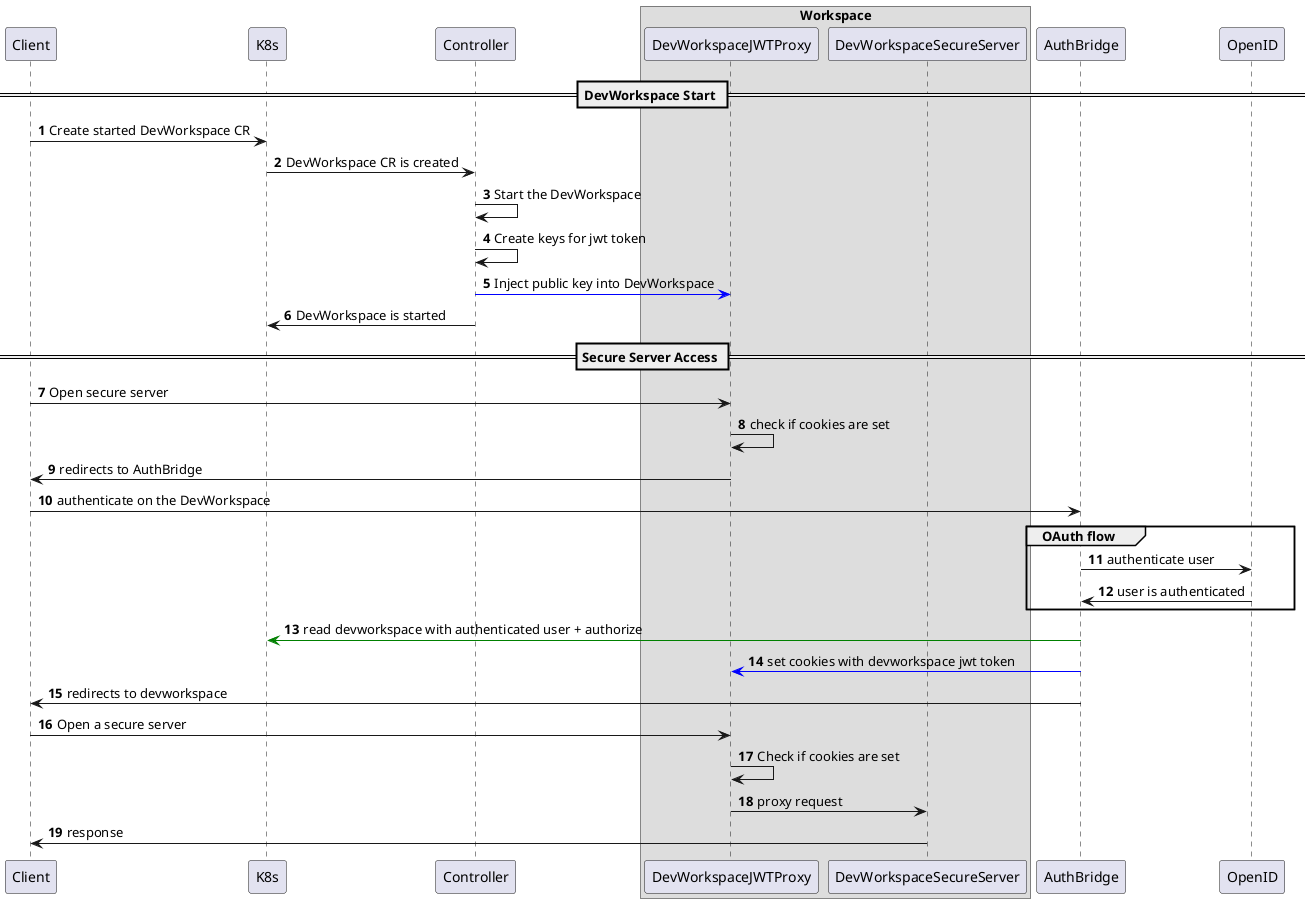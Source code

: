 @startuml

participant Client
participant K8s
participant Controller
box Workspace
participant DevWorkspaceJWTProxy
participant DevWorkspaceSecureServer
end box
participant AuthBridge
participant OpenID

autonumber
skinparam SequenceGroupBodyBackgroundColor transparent

== DevWorkspace Start ==

Client -> K8s: Create started DevWorkspace CR
K8s -> Controller: DevWorkspace CR is created
Controller -> Controller: Start the DevWorkspace
Controller -> Controller: Create keys for jwt token
Controller -[#blue]> DevWorkspaceJWTProxy: Inject public key into DevWorkspace
Controller -> K8s: DevWorkspace is started

== Secure Server Access ==

Client -> DevWorkspaceJWTProxy: Open secure server
DevWorkspaceJWTProxy -> DevWorkspaceJWTProxy: check if cookies are set

DevWorkspaceJWTProxy -> Client: redirects to AuthBridge

Client -> AuthBridge: authenticate on the DevWorkspace

group OAuth flow
AuthBridge -> OpenID: authenticate user
AuthBridge <- OpenID: user is authenticated
end

AuthBridge -[#green]> K8s: read devworkspace with authenticated user + authorize
AuthBridge -[#blue]> DevWorkspaceJWTProxy: set cookies with devworkspace jwt token

AuthBridge -> Client: redirects to devworkspace

Client -> DevWorkspaceJWTProxy: Open a secure server
DevWorkspaceJWTProxy -> DevWorkspaceJWTProxy: Check if cookies are set
DevWorkspaceJWTProxy -> DevWorkspaceSecureServer: proxy request
DevWorkspaceSecureServer -> Client: response

@enduml
